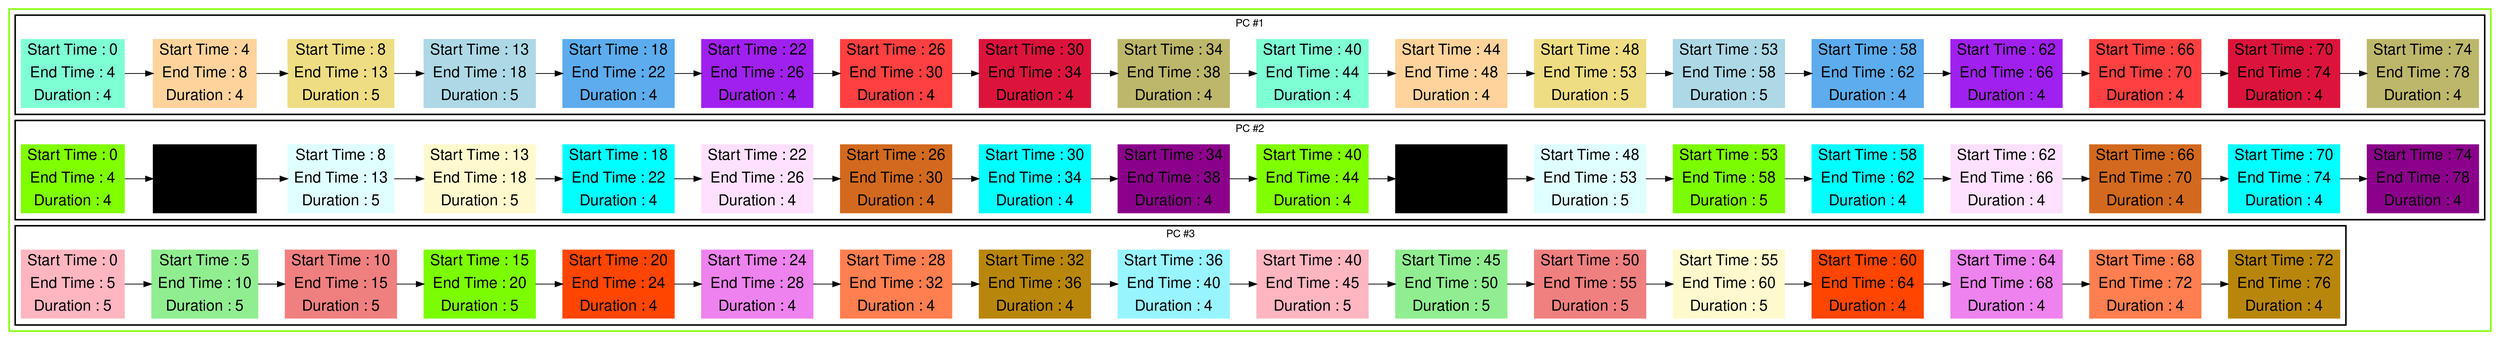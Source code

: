 digraph G {

fontname="Helvetica,Arial,sans-serif"
node [fontname="Helvetica,Arial,sans-serif"]
edge [fontname="Helvetica,Arial,sans-serif"]
graph [rankdir = "LR"];
node [fontsize = "20" shape = "ellipse"];

    subgraph cluster_Mod_0{
        color =chartreuse
        style = bold
        subgraph cluster_0{
           node [style=filled]
           color = black


            "node4" [
               label = "Start Time : 0 | End Time : 4 | Duration : 4"
               shape = "record"
               color = aquamarine
            ]

            "node16" [
               label = "Start Time : 4 | End Time : 8 | Duration : 4"
               shape = "record"
               color = burlywood1
            ]

            "node47" [
               label = "Start Time : 8 | End Time : 13 | Duration : 5"
               shape = "record"
               color = lightgoldenrod
            ]

            "node41" [
               label = "Start Time : 13 | End Time : 18 | Duration : 5"
               shape = "record"
               color = lightblue
            ]

            "node0" [
               label = "Start Time : 18 | End Time : 22 | Duration : 4"
               shape = "record"
               color = steelblue2
            ]

            "node8" [
               label = "Start Time : 22 | End Time : 26 | Duration : 4"
               shape = "record"
               color = x11purple
            ]

            "node14" [
               label = "Start Time : 26 | End Time : 30 | Duration : 4"
               shape = "record"
               color = brown1
            ]

            "node27" [
               label = "Start Time : 30 | End Time : 34 | Duration : 4"
               shape = "record"
               color = crimson
            ]

            "node33" [
               label = "Start Time : 34 | End Time : 38 | Duration : 4"
               shape = "record"
               color = darkkhaki
            ]

            "node5" [
               label = "Start Time : 40 | End Time : 44 | Duration : 4"
               shape = "record"
               color = aquamarine
            ]

            "node17" [
               label = "Start Time : 44 | End Time : 48 | Duration : 4"
               shape = "record"
               color = burlywood1
            ]

            "node48" [
               label = "Start Time : 48 | End Time : 53 | Duration : 5"
               shape = "record"
               color = lightgoldenrod
            ]

            "node42" [
               label = "Start Time : 53 | End Time : 58 | Duration : 5"
               shape = "record"
               color = lightblue
            ]

            "node1" [
               label = "Start Time : 58 | End Time : 62 | Duration : 4"
               shape = "record"
               color = steelblue2
            ]

            "node9" [
               label = "Start Time : 62 | End Time : 66 | Duration : 4"
               shape = "record"
               color = x11purple
            ]

            "node15" [
               label = "Start Time : 66 | End Time : 70 | Duration : 4"
               shape = "record"
               color = brown1
            ]

            "node28" [
               label = "Start Time : 70 | End Time : 74 | Duration : 4"
               shape = "record"
               color = crimson
            ]

            "node34" [
               label = "Start Time : 74 | End Time : 78 | Duration : 4"
               shape = "record"
               color = darkkhaki
            ]

            node4 -> node16 -> node47 -> node41 -> node0 -> node8 -> node14 -> node27 -> node33 -> node5 -> node17 -> node48 -> node42 -> node1 -> node9 -> node15 -> node28 -> node34

            label = "PC #1"

        }
        subgraph cluster_1{
           node [style=filled]
           color = black


            "node19" [
               label = "Start Time : 0 | End Time : 4 | Duration : 4"
               shape = "record"
               color = chartreuse
            ]

            "node25" [
               label = "Start Time : 4 | End Time : 8 | Duration : 4"
               shape = "record"
               color = cornflower
            ]

            "node45" [
               label = "Start Time : 8 | End Time : 13 | Duration : 5"
               shape = "record"
               color = lightcyan
            ]

            "node39" [
               label = "Start Time : 13 | End Time : 18 | Duration : 5"
               shape = "record"
               color = lemonchiffon
            ]

            "node2" [
               label = "Start Time : 18 | End Time : 22 | Duration : 4"
               shape = "record"
               color = aqua
            ]

            "node10" [
               label = "Start Time : 22 | End Time : 26 | Duration : 4"
               shape = "record"
               color = thistle1
            ]

            "node21" [
               label = "Start Time : 26 | End Time : 30 | Duration : 4"
               shape = "record"
               color = chocolate
            ]

            "node29" [
               label = "Start Time : 30 | End Time : 34 | Duration : 4"
               shape = "record"
               color = cyan
            ]

            "node35" [
               label = "Start Time : 34 | End Time : 38 | Duration : 4"
               shape = "record"
               color = darkmagenta
            ]

            "node20" [
               label = "Start Time : 40 | End Time : 44 | Duration : 4"
               shape = "record"
               color = chartreuse
            ]

            "node26" [
               label = "Start Time : 44 | End Time : 48 | Duration : 4"
               shape = "record"
               color = cornflower
            ]

            "node46" [
               label = "Start Time : 48 | End Time : 53 | Duration : 5"
               shape = "record"
               color = lightcyan
            ]

            "node38" [
               label = "Start Time : 53 | End Time : 58 | Duration : 5"
               shape = "record"
               color = lawngreen
            ]

            "node3" [
               label = "Start Time : 58 | End Time : 62 | Duration : 4"
               shape = "record"
               color = aqua
            ]

            "node11" [
               label = "Start Time : 62 | End Time : 66 | Duration : 4"
               shape = "record"
               color = thistle1
            ]

            "node22" [
               label = "Start Time : 66 | End Time : 70 | Duration : 4"
               shape = "record"
               color = chocolate
            ]

            "node30" [
               label = "Start Time : 70 | End Time : 74 | Duration : 4"
               shape = "record"
               color = cyan
            ]

            "node36" [
               label = "Start Time : 74 | End Time : 78 | Duration : 4"
               shape = "record"
               color = darkmagenta
            ]

            node19 -> node25 -> node45 -> node39 -> node2 -> node10 -> node21 -> node29 -> node35 -> node20 -> node26 -> node46 -> node38 -> node3 -> node11 -> node22 -> node30 -> node36

            label = "PC #2"

        }
        subgraph cluster_2{
           node [style=filled]
           color = black


            "node51" [
               label = "Start Time : 0 | End Time : 5 | Duration : 5"
               shape = "record"
               color = lightpink
            ]

            "node49" [
               label = "Start Time : 5 | End Time : 10 | Duration : 5"
               shape = "record"
               color = lightgreen
            ]

            "node43" [
               label = "Start Time : 10 | End Time : 15 | Duration : 5"
               shape = "record"
               color = lightcoral
            ]

            "node37" [
               label = "Start Time : 15 | End Time : 20 | Duration : 5"
               shape = "record"
               color = lawngreen
            ]

            "node6" [
               label = "Start Time : 20 | End Time : 24 | Duration : 4"
               shape = "record"
               color = orangered1
            ]

            "node12" [
               label = "Start Time : 24 | End Time : 28 | Duration : 4"
               shape = "record"
               color = violet
            ]

            "node23" [
               label = "Start Time : 28 | End Time : 32 | Duration : 4"
               shape = "record"
               color = coral
            ]

            "node31" [
               label = "Start Time : 32 | End Time : 36 | Duration : 4"
               shape = "record"
               color = darkgoldenrod
            ]

            "node18" [
               label = "Start Time : 36 | End Time : 40 | Duration : 4"
               shape = "record"
               color = cadetblue1
            ]

            "node52" [
               label = "Start Time : 40 | End Time : 45 | Duration : 5"
               shape = "record"
               color = lightpink
            ]

            "node50" [
               label = "Start Time : 45 | End Time : 50 | Duration : 5"
               shape = "record"
               color = lightgreen
            ]

            "node44" [
               label = "Start Time : 50 | End Time : 55 | Duration : 5"
               shape = "record"
               color = lightcoral
            ]

            "node40" [
               label = "Start Time : 55 | End Time : 60 | Duration : 5"
               shape = "record"
               color = lemonchiffon
            ]

            "node7" [
               label = "Start Time : 60 | End Time : 64 | Duration : 4"
               shape = "record"
               color = orangered1
            ]

            "node13" [
               label = "Start Time : 64 | End Time : 68 | Duration : 4"
               shape = "record"
               color = violet
            ]

            "node24" [
               label = "Start Time : 68 | End Time : 72 | Duration : 4"
               shape = "record"
               color = coral
            ]

            "node32" [
               label = "Start Time : 72 | End Time : 76 | Duration : 4"
               shape = "record"
               color = darkgoldenrod
            ]

            node51 -> node49 -> node43 -> node37 -> node6 -> node12 -> node23 -> node31 -> node18 -> node52 -> node50 -> node44 -> node40 -> node7 -> node13 -> node24 -> node32

            label = "PC #3"

        }
    }




}


